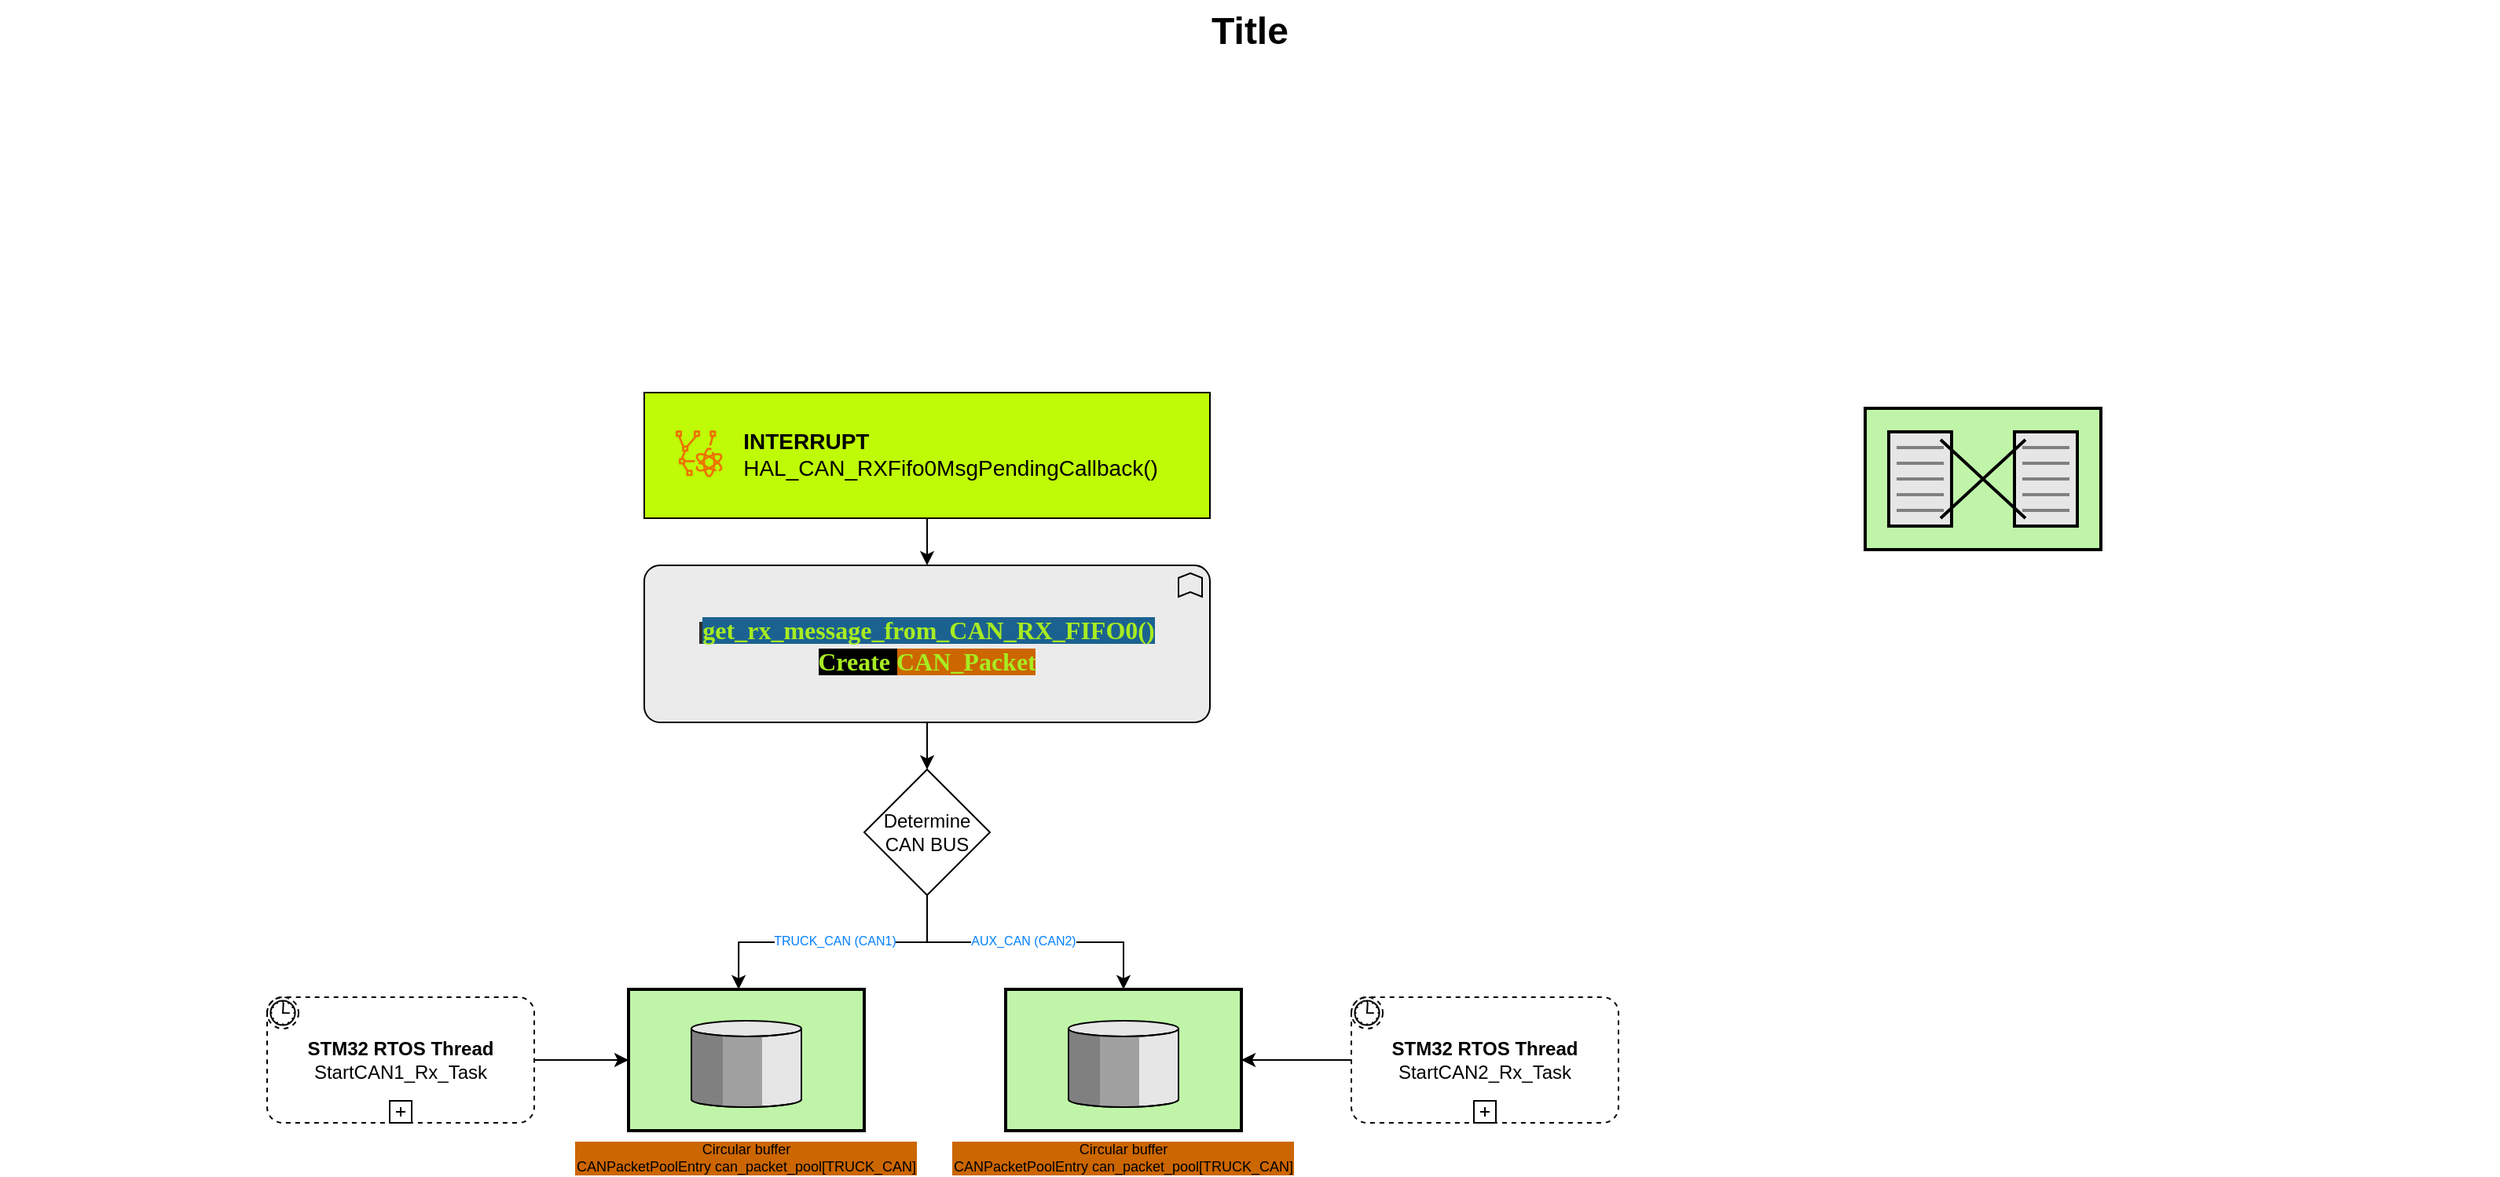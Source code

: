 <mxfile version="24.8.6">
  <diagram name="Page-1" id="74b105a0-9070-1c63-61bc-23e55f88626e">
    <mxGraphModel dx="1728" dy="959" grid="1" gridSize="10" guides="1" tooltips="1" connect="1" arrows="1" fold="1" page="1" pageScale="1.5" pageWidth="1169" pageHeight="826" background="none" math="0" shadow="0">
      <root>
        <mxCell id="0" style=";html=1;" />
        <mxCell id="1" style=";html=1;" parent="0" />
        <mxCell id="1ESmJtTNTT4ztnMP1p0v-25" value="" style="edgeStyle=orthogonalEdgeStyle;rounded=0;orthogonalLoop=1;jettySize=auto;html=1;" edge="1" parent="1" source="1ESmJtTNTT4ztnMP1p0v-8" target="1ESmJtTNTT4ztnMP1p0v-24">
          <mxGeometry relative="1" as="geometry" />
        </mxCell>
        <mxCell id="1ESmJtTNTT4ztnMP1p0v-8" value="" style="rounded=0;whiteSpace=wrap;html=1;fillColor=#BFFA06;align=left;" vertex="1" parent="1">
          <mxGeometry x="490" y="290" width="360" height="80" as="geometry" />
        </mxCell>
        <mxCell id="10b056a9c633e61c-30" value="Title" style="text;strokeColor=none;fillColor=none;html=1;fontSize=24;fontStyle=1;verticalAlign=middle;align=center;" parent="1" vertex="1">
          <mxGeometry x="80" y="40" width="1590" height="40" as="geometry" />
        </mxCell>
        <mxCell id="1ESmJtTNTT4ztnMP1p0v-1" value="Circular buffer&#xa;CANPacketPoolEntry can_packet_pool[TRUCK_CAN]" style="strokeWidth=2;dashed=0;align=center;fontSize=9;verticalLabelPosition=bottom;verticalAlign=top;shape=mxgraph.eip.message_store;fillColor=#c0f5a9;labelBackgroundColor=#CC6600;" vertex="1" parent="1">
          <mxGeometry x="480" y="670" width="150" height="90" as="geometry" />
        </mxCell>
        <mxCell id="1ESmJtTNTT4ztnMP1p0v-5" value="" style="html=1;strokeWidth=2;outlineConnect=0;dashed=0;align=center;fontSize=8;shape=mxgraph.eip.message_translator;fillColor=#c0f5a9;verticalLabelPosition=bottom;verticalAlign=top;" vertex="1" parent="1">
          <mxGeometry x="1267" y="300" width="150" height="90" as="geometry" />
        </mxCell>
        <mxCell id="1ESmJtTNTT4ztnMP1p0v-12" value="" style="sketch=0;outlineConnect=0;fontColor=#232F3E;gradientColor=none;fillColor=#ED7100;strokeColor=none;dashed=0;verticalLabelPosition=bottom;verticalAlign=top;align=center;html=1;fontSize=12;fontStyle=0;aspect=fixed;pointerEvents=1;shape=mxgraph.aws4.braket_tensor_network;" vertex="1" parent="1">
          <mxGeometry x="510" y="314" width="30" height="30" as="geometry" />
        </mxCell>
        <mxCell id="1ESmJtTNTT4ztnMP1p0v-14" value="&lt;div align=&quot;left&quot;&gt;&lt;font style=&quot;font-size: 14px;&quot;&gt;&lt;b&gt;INTERRUPT&lt;br&gt;&lt;/b&gt;&lt;/font&gt;&lt;/div&gt;&lt;div align=&quot;left&quot;&gt;&lt;font style=&quot;font-size: 14px;&quot;&gt;HAL_CAN_RXFifo0MsgPendingCallback()&lt;/font&gt;&lt;br&gt;&lt;/div&gt;" style="text;html=1;align=center;verticalAlign=middle;whiteSpace=wrap;rounded=0;" vertex="1" parent="1">
          <mxGeometry x="540" y="314" width="290" height="30" as="geometry" />
        </mxCell>
        <mxCell id="1ESmJtTNTT4ztnMP1p0v-32" value="" style="edgeStyle=orthogonalEdgeStyle;rounded=0;orthogonalLoop=1;jettySize=auto;html=1;" edge="1" parent="1" source="1ESmJtTNTT4ztnMP1p0v-24" target="1ESmJtTNTT4ztnMP1p0v-31">
          <mxGeometry relative="1" as="geometry" />
        </mxCell>
        <mxCell id="1ESmJtTNTT4ztnMP1p0v-24" value="&lt;span style=&quot;background-color:#2f2f2f;padding:0px 0px 0px 2px;&quot;&gt;&lt;span style=&quot;color:#aaaaaa;background-color:#2f2f2f;font-family:&amp;quot;Consolas&amp;quot;;font-size:14pt;white-space:pre;&quot;&gt;&lt;span style=&quot;color:#e6e6fa;&quot;&gt;&lt;/span&gt;&lt;/span&gt;&lt;font size=&quot;3&quot;&gt;&lt;span style=&quot;color: rgb(170, 170, 170); background-color: rgb(47, 47, 47); font-family: &amp;quot;Consolas&amp;quot;; white-space: pre;&quot;&gt;&lt;span style=&quot;color:#a7ec21;background-color:#1b6291;font-weight:bold;&quot;&gt;get_rx_message_from_CAN_RX_FIFO0()&lt;br/&gt;&lt;span style=&quot;background-color: rgb(0, 0, 0);&quot;&gt;Create &lt;span style=&quot;background-color: rgb(204, 102, 0);&quot;&gt;CAN_Packet&lt;br&gt;&lt;/span&gt;&lt;/span&gt;&lt;/span&gt;&lt;/span&gt;&lt;/font&gt;&lt;/span&gt;" style="html=1;outlineConnect=0;whiteSpace=wrap;fillColor=#EBEBEB;shape=mxgraph.archimate3.application;appType=func;archiType=rounded;" vertex="1" parent="1">
          <mxGeometry x="490" y="400" width="360" height="100" as="geometry" />
        </mxCell>
        <mxCell id="1ESmJtTNTT4ztnMP1p0v-26" value="Circular buffer&#xa;CANPacketPoolEntry can_packet_pool[TRUCK_CAN]" style="strokeWidth=2;dashed=0;align=center;fontSize=9;verticalLabelPosition=bottom;verticalAlign=top;shape=mxgraph.eip.message_store;fillColor=#c0f5a9;labelBackgroundColor=#CC6600;" vertex="1" parent="1">
          <mxGeometry x="720" y="670" width="150" height="90" as="geometry" />
        </mxCell>
        <mxCell id="1ESmJtTNTT4ztnMP1p0v-31" value="Determine CAN BUS" style="rhombus;whiteSpace=wrap;html=1;" vertex="1" parent="1">
          <mxGeometry x="630" y="530" width="80" height="80" as="geometry" />
        </mxCell>
        <mxCell id="1ESmJtTNTT4ztnMP1p0v-37" style="edgeStyle=orthogonalEdgeStyle;rounded=0;orthogonalLoop=1;jettySize=auto;html=1;entryX=0.467;entryY=0;entryDx=0;entryDy=0;entryPerimeter=0;" edge="1" parent="1" source="1ESmJtTNTT4ztnMP1p0v-31" target="1ESmJtTNTT4ztnMP1p0v-1">
          <mxGeometry relative="1" as="geometry" />
        </mxCell>
        <mxCell id="1ESmJtTNTT4ztnMP1p0v-41" value="&lt;font color=&quot;#007fff&quot; style=&quot;font-size: 8px;&quot;&gt;TRUCK_CAN (CAN1)&lt;br&gt;&lt;/font&gt;" style="edgeLabel;html=1;align=center;verticalAlign=middle;resizable=0;points=[];" vertex="1" connectable="0" parent="1ESmJtTNTT4ztnMP1p0v-37">
          <mxGeometry x="-0.009" y="-2" relative="1" as="geometry">
            <mxPoint as="offset" />
          </mxGeometry>
        </mxCell>
        <mxCell id="1ESmJtTNTT4ztnMP1p0v-42" style="edgeStyle=orthogonalEdgeStyle;rounded=0;orthogonalLoop=1;jettySize=auto;html=1;entryX=0.5;entryY=0;entryDx=0;entryDy=0;entryPerimeter=0;" edge="1" parent="1" source="1ESmJtTNTT4ztnMP1p0v-31" target="1ESmJtTNTT4ztnMP1p0v-26">
          <mxGeometry relative="1" as="geometry">
            <Array as="points">
              <mxPoint x="670" y="640" />
              <mxPoint x="795" y="640" />
            </Array>
          </mxGeometry>
        </mxCell>
        <mxCell id="1ESmJtTNTT4ztnMP1p0v-43" value="&lt;font color=&quot;#007fff&quot; style=&quot;font-size: 8px;&quot;&gt;AUX_CAN (CAN2)&lt;br&gt;&lt;/font&gt;" style="edgeLabel;html=1;align=center;verticalAlign=middle;resizable=0;points=[];" vertex="1" connectable="0" parent="1ESmJtTNTT4ztnMP1p0v-42">
          <mxGeometry x="-0.015" y="2" relative="1" as="geometry">
            <mxPoint as="offset" />
          </mxGeometry>
        </mxCell>
        <mxCell id="1ESmJtTNTT4ztnMP1p0v-50" value="" style="edgeStyle=orthogonalEdgeStyle;rounded=0;orthogonalLoop=1;jettySize=auto;html=1;" edge="1" parent="1" source="1ESmJtTNTT4ztnMP1p0v-49" target="1ESmJtTNTT4ztnMP1p0v-1">
          <mxGeometry relative="1" as="geometry" />
        </mxCell>
        <mxCell id="1ESmJtTNTT4ztnMP1p0v-49" value="&lt;b&gt;STM32 RTOS Thread&lt;/b&gt;&lt;br&gt;StartCAN1_Rx_Task" style="points=[[0.25,0,0],[0.5,0,0],[0.75,0,0],[1,0.25,0],[1,0.5,0],[1,0.75,0],[0.75,1,0],[0.5,1,0],[0.25,1,0],[0,0.75,0],[0,0.5,0],[0,0.25,0]];shape=mxgraph.bpmn.task;whiteSpace=wrap;rectStyle=rounded;size=10;html=1;container=1;expand=0;collapsible=0;taskMarker=abstract;bpmnShapeType=subprocess;isLoopSub=1;outline=eventNonint;symbol=timer;" vertex="1" parent="1">
          <mxGeometry x="250" y="675" width="170" height="80" as="geometry" />
        </mxCell>
        <mxCell id="1ESmJtTNTT4ztnMP1p0v-52" value="" style="edgeStyle=orthogonalEdgeStyle;rounded=0;orthogonalLoop=1;jettySize=auto;html=1;" edge="1" parent="1" source="1ESmJtTNTT4ztnMP1p0v-51" target="1ESmJtTNTT4ztnMP1p0v-26">
          <mxGeometry relative="1" as="geometry" />
        </mxCell>
        <mxCell id="1ESmJtTNTT4ztnMP1p0v-51" value="&lt;b&gt;STM32 RTOS Thread&lt;/b&gt;&lt;br&gt;StartCAN2_Rx_Task" style="points=[[0.25,0,0],[0.5,0,0],[0.75,0,0],[1,0.25,0],[1,0.5,0],[1,0.75,0],[0.75,1,0],[0.5,1,0],[0.25,1,0],[0,0.75,0],[0,0.5,0],[0,0.25,0]];shape=mxgraph.bpmn.task;whiteSpace=wrap;rectStyle=rounded;size=10;html=1;container=1;expand=0;collapsible=0;taskMarker=abstract;bpmnShapeType=subprocess;isLoopSub=1;outline=eventNonint;symbol=timer;" vertex="1" parent="1">
          <mxGeometry x="940" y="675" width="170" height="80" as="geometry" />
        </mxCell>
      </root>
    </mxGraphModel>
  </diagram>
</mxfile>
